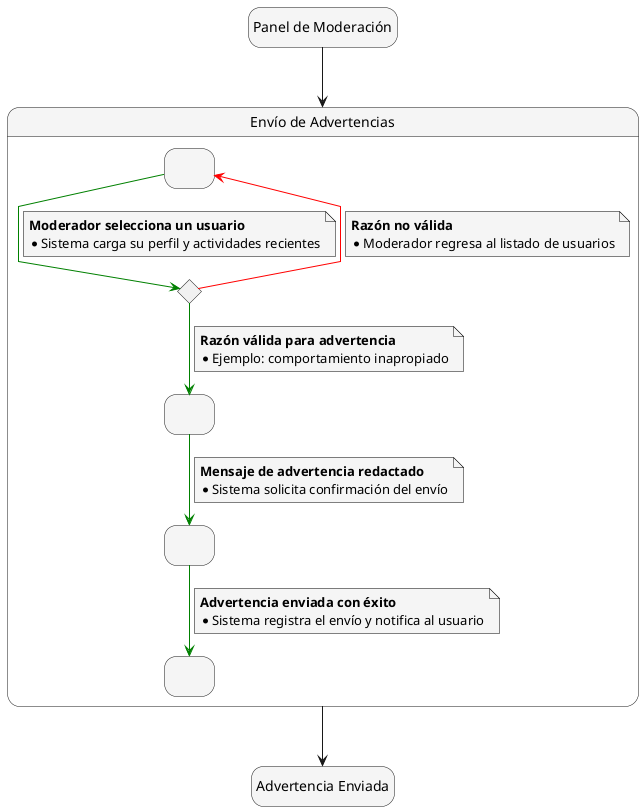 @startuml Enviar_Advertencias
skinparam {
    NoteBackgroundColor #whiteSmoke
    NoteBorderColor #black
    linetype polyline
}

skinparam state {
    BackgroundColor #whiteSmoke
}

hide empty description

state startState as "Panel de Moderación"
state endState as "Advertencia Enviada"

startState --> ProcesoDeEnvioDeAdvertencia

state ProcesoDeEnvioDeAdvertencia as "Envío de Advertencias" {
    state SeleccionarUsuario as " "
    state IdentificarRazónAdvertencia <<choice>>
    state EscribirAdvertencia as " "
    state ConfirmarEnvio as " "
    state AdvertenciaEnviada as " "

    SeleccionarUsuario -[#green]-> IdentificarRazónAdvertencia
    note on link
        <b>Moderador selecciona un usuario</b>
        * Sistema carga su perfil y actividades recientes
    end note

    IdentificarRazónAdvertencia -[#green]-> EscribirAdvertencia
    note on link
        <b>Razón válida para advertencia</b>
        * Ejemplo: comportamiento inapropiado
    end note

    IdentificarRazónAdvertencia -[#red]-> SeleccionarUsuario
    note on link
        <b>Razón no válida</b>
        * Moderador regresa al listado de usuarios
    end note

    EscribirAdvertencia -[#green]-> ConfirmarEnvio
    note on link
        <b>Mensaje de advertencia redactado</b>
        * Sistema solicita confirmación del envío
    end note

    ConfirmarEnvio -[#green]-> AdvertenciaEnviada
    note on link
        <b>Advertencia enviada con éxito</b>
        * Sistema registra el envío y notifica al usuario
    end note
}

ProcesoDeEnvioDeAdvertencia --> endState

@enduml
